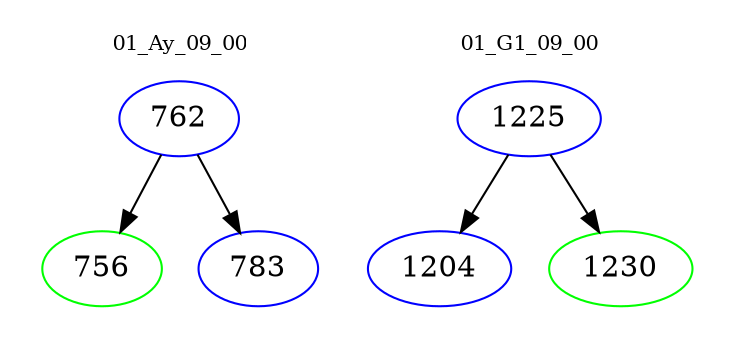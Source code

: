digraph{
subgraph cluster_0 {
color = white
label = "01_Ay_09_00";
fontsize=10;
T0_762 [label="762", color="blue"]
T0_762 -> T0_756 [color="black"]
T0_756 [label="756", color="green"]
T0_762 -> T0_783 [color="black"]
T0_783 [label="783", color="blue"]
}
subgraph cluster_1 {
color = white
label = "01_G1_09_00";
fontsize=10;
T1_1225 [label="1225", color="blue"]
T1_1225 -> T1_1204 [color="black"]
T1_1204 [label="1204", color="blue"]
T1_1225 -> T1_1230 [color="black"]
T1_1230 [label="1230", color="green"]
}
}
